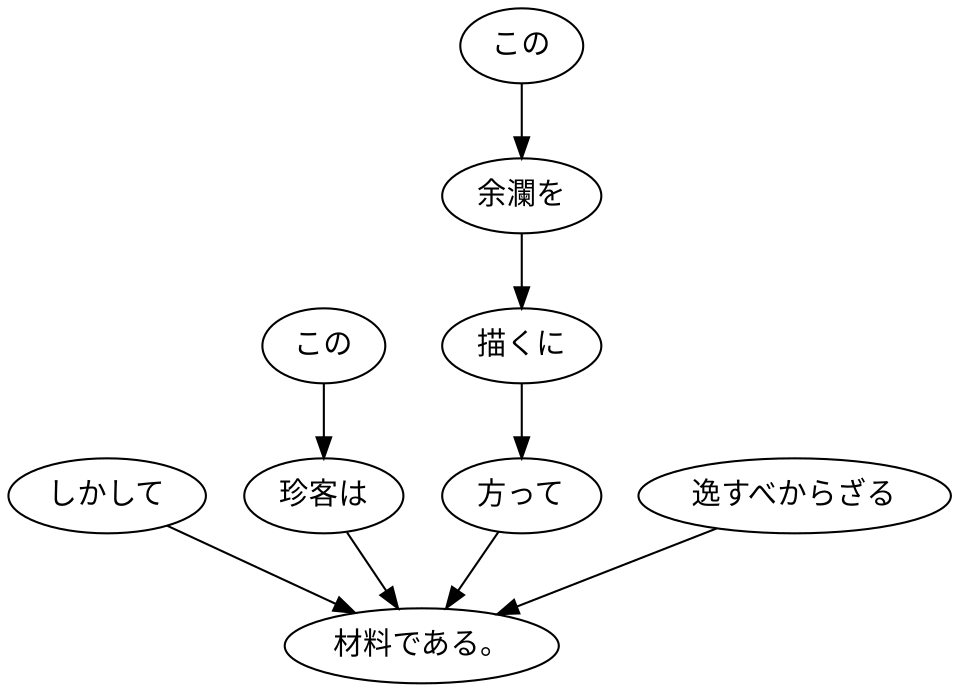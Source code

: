 digraph graph5445 {
	node0 [label="しかして"];
	node1 [label="この"];
	node2 [label="珍客は"];
	node3 [label="この"];
	node4 [label="余瀾を"];
	node5 [label="描くに"];
	node6 [label="方って"];
	node7 [label="逸すべからざる"];
	node8 [label="材料である。"];
	node0 -> node8;
	node1 -> node2;
	node2 -> node8;
	node3 -> node4;
	node4 -> node5;
	node5 -> node6;
	node6 -> node8;
	node7 -> node8;
}
